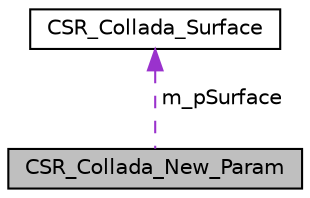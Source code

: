 digraph "CSR_Collada_New_Param"
{
 // LATEX_PDF_SIZE
  edge [fontname="Helvetica",fontsize="10",labelfontname="Helvetica",labelfontsize="10"];
  node [fontname="Helvetica",fontsize="10",shape=record];
  Node1 [label="CSR_Collada_New_Param",height=0.2,width=0.4,color="black", fillcolor="grey75", style="filled", fontcolor="black",tooltip=" "];
  Node2 -> Node1 [dir="back",color="darkorchid3",fontsize="10",style="dashed",label=" m_pSurface" ,fontname="Helvetica"];
  Node2 [label="CSR_Collada_Surface",height=0.2,width=0.4,color="black", fillcolor="white", style="filled",URL="$struct_c_s_r___collada___surface.html",tooltip=" "];
}
